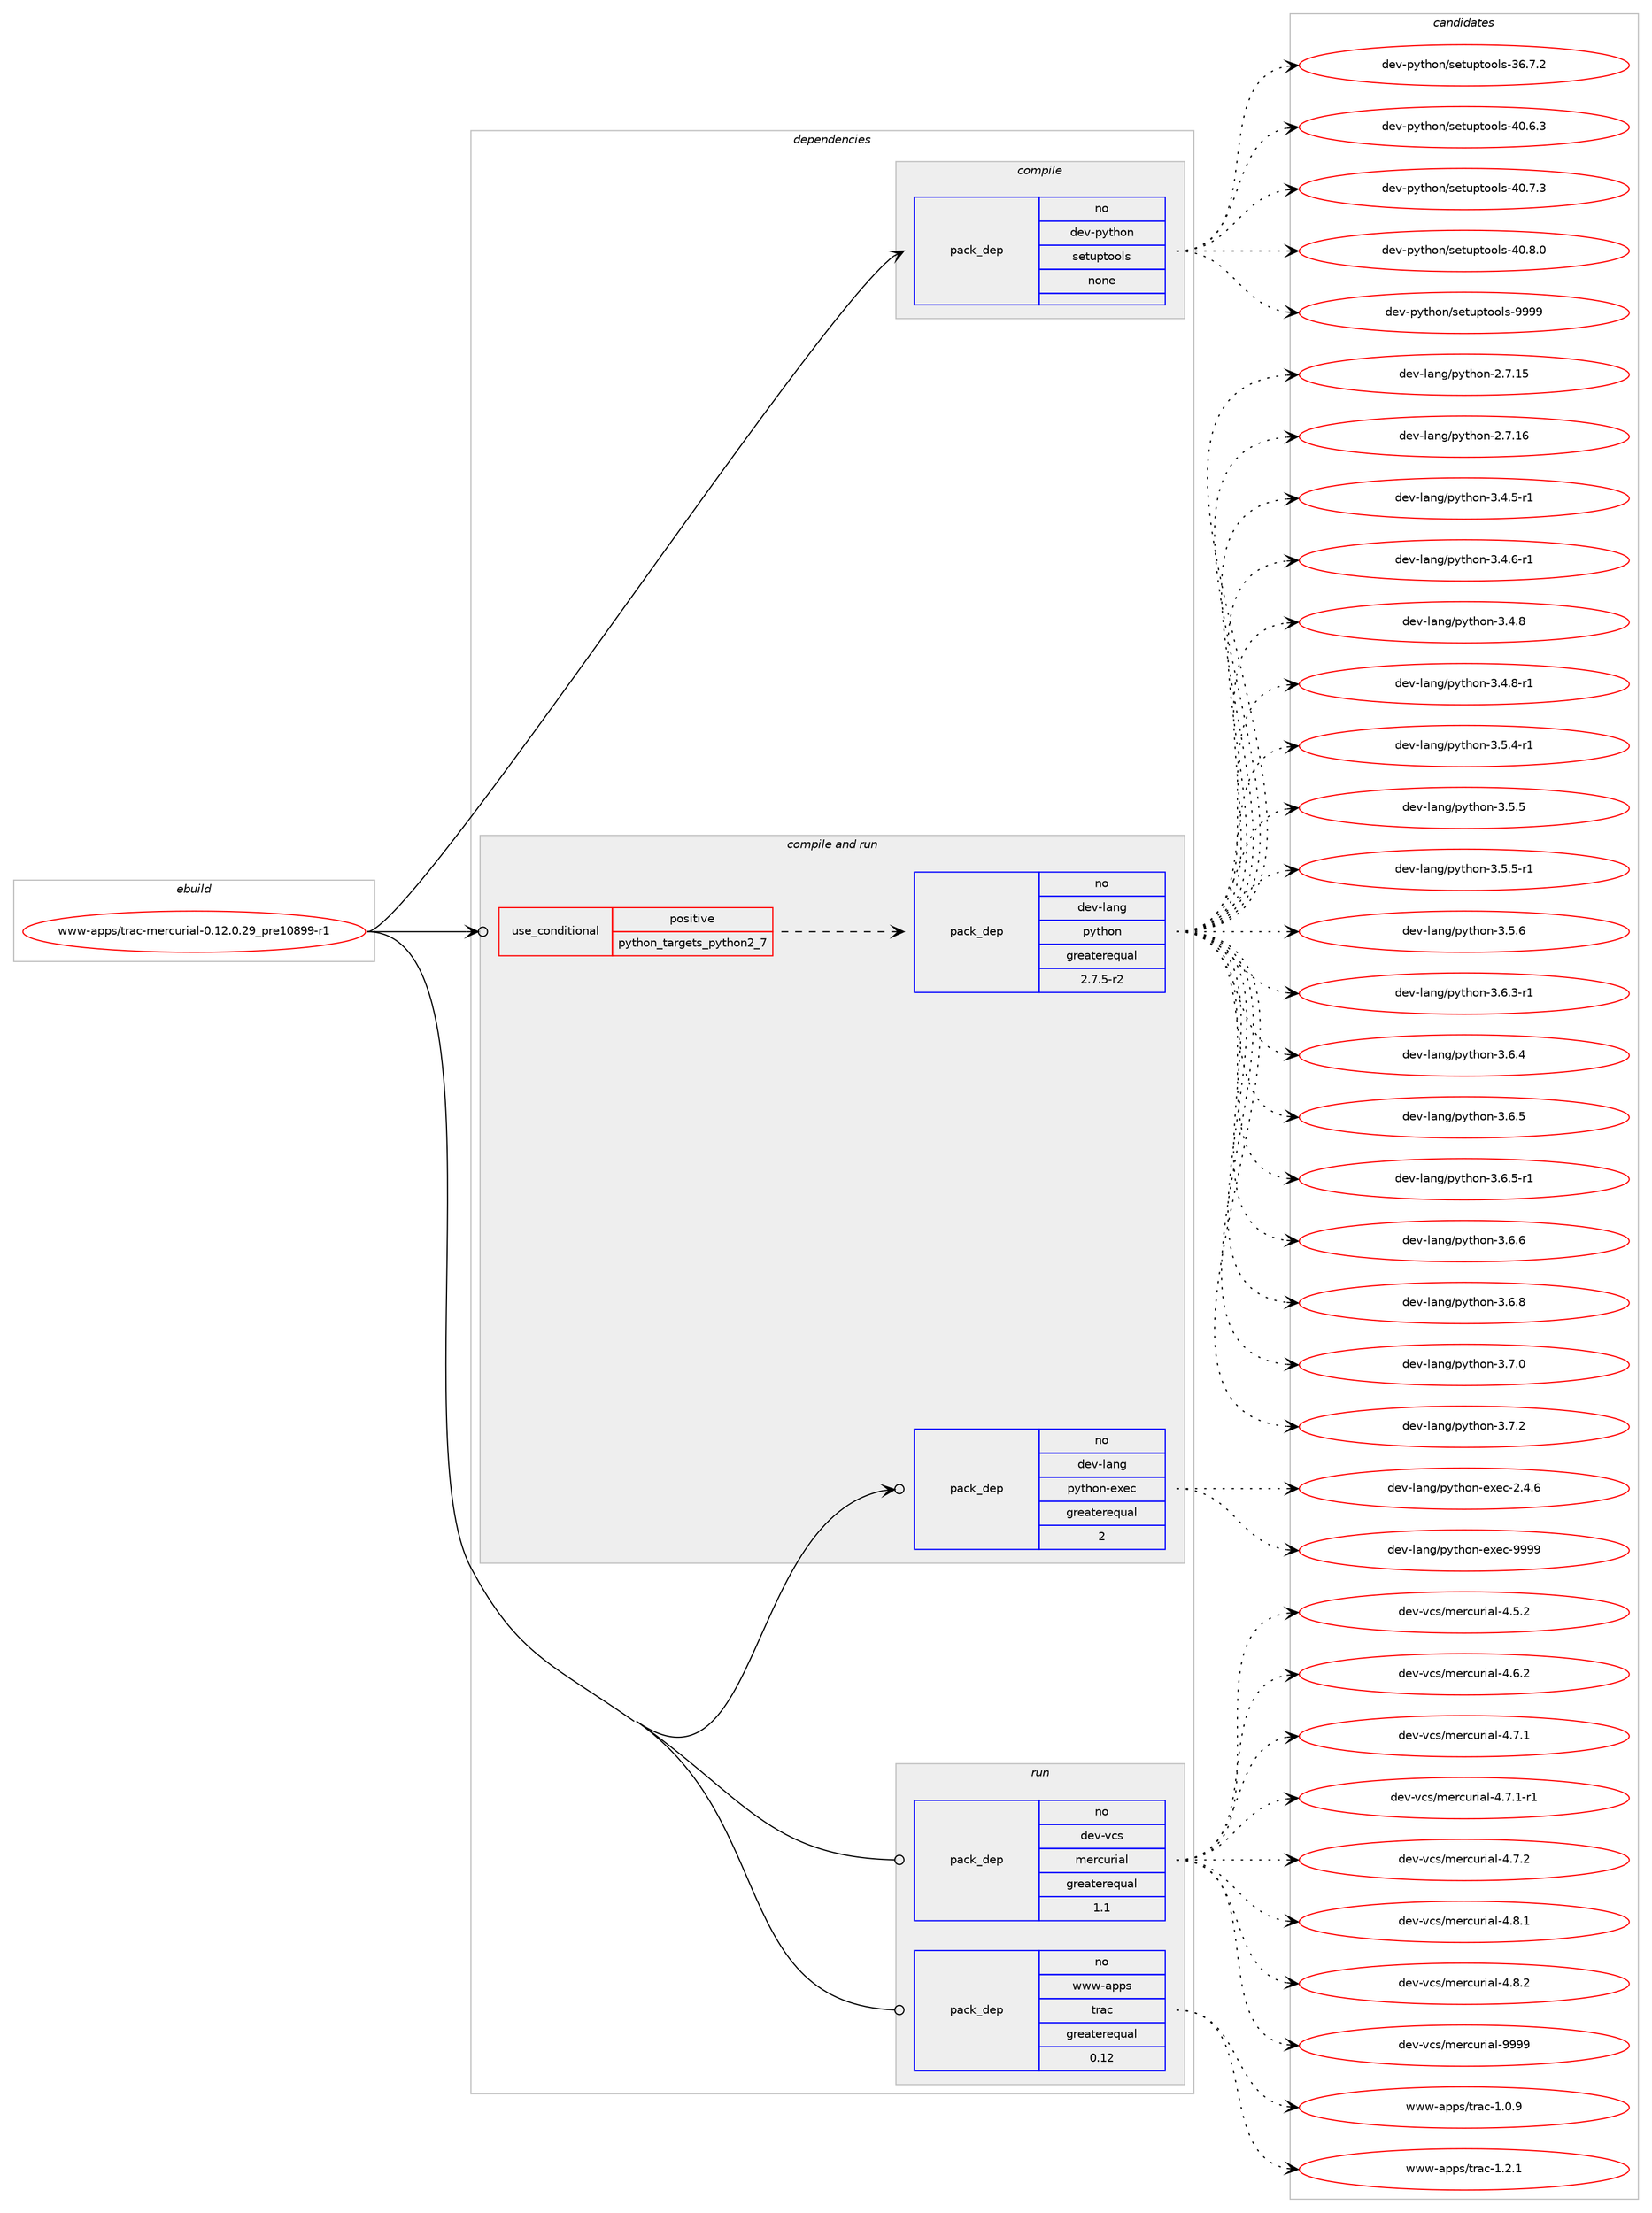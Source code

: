 digraph prolog {

# *************
# Graph options
# *************

newrank=true;
concentrate=true;
compound=true;
graph [rankdir=LR,fontname=Helvetica,fontsize=10,ranksep=1.5];#, ranksep=2.5, nodesep=0.2];
edge  [arrowhead=vee];
node  [fontname=Helvetica,fontsize=10];

# **********
# The ebuild
# **********

subgraph cluster_leftcol {
color=gray;
rank=same;
label=<<i>ebuild</i>>;
id [label="www-apps/trac-mercurial-0.12.0.29_pre10899-r1", color=red, width=4, href="../www-apps/trac-mercurial-0.12.0.29_pre10899-r1.svg"];
}

# ****************
# The dependencies
# ****************

subgraph cluster_midcol {
color=gray;
label=<<i>dependencies</i>>;
subgraph cluster_compile {
fillcolor="#eeeeee";
style=filled;
label=<<i>compile</i>>;
subgraph pack1254528 {
dependency1747385 [label=<<TABLE BORDER="0" CELLBORDER="1" CELLSPACING="0" CELLPADDING="4" WIDTH="220"><TR><TD ROWSPAN="6" CELLPADDING="30">pack_dep</TD></TR><TR><TD WIDTH="110">no</TD></TR><TR><TD>dev-python</TD></TR><TR><TD>setuptools</TD></TR><TR><TD>none</TD></TR><TR><TD></TD></TR></TABLE>>, shape=none, color=blue];
}
id:e -> dependency1747385:w [weight=20,style="solid",arrowhead="vee"];
}
subgraph cluster_compileandrun {
fillcolor="#eeeeee";
style=filled;
label=<<i>compile and run</i>>;
subgraph cond463653 {
dependency1747386 [label=<<TABLE BORDER="0" CELLBORDER="1" CELLSPACING="0" CELLPADDING="4"><TR><TD ROWSPAN="3" CELLPADDING="10">use_conditional</TD></TR><TR><TD>positive</TD></TR><TR><TD>python_targets_python2_7</TD></TR></TABLE>>, shape=none, color=red];
subgraph pack1254529 {
dependency1747387 [label=<<TABLE BORDER="0" CELLBORDER="1" CELLSPACING="0" CELLPADDING="4" WIDTH="220"><TR><TD ROWSPAN="6" CELLPADDING="30">pack_dep</TD></TR><TR><TD WIDTH="110">no</TD></TR><TR><TD>dev-lang</TD></TR><TR><TD>python</TD></TR><TR><TD>greaterequal</TD></TR><TR><TD>2.7.5-r2</TD></TR></TABLE>>, shape=none, color=blue];
}
dependency1747386:e -> dependency1747387:w [weight=20,style="dashed",arrowhead="vee"];
}
id:e -> dependency1747386:w [weight=20,style="solid",arrowhead="odotvee"];
subgraph pack1254530 {
dependency1747388 [label=<<TABLE BORDER="0" CELLBORDER="1" CELLSPACING="0" CELLPADDING="4" WIDTH="220"><TR><TD ROWSPAN="6" CELLPADDING="30">pack_dep</TD></TR><TR><TD WIDTH="110">no</TD></TR><TR><TD>dev-lang</TD></TR><TR><TD>python-exec</TD></TR><TR><TD>greaterequal</TD></TR><TR><TD>2</TD></TR></TABLE>>, shape=none, color=blue];
}
id:e -> dependency1747388:w [weight=20,style="solid",arrowhead="odotvee"];
}
subgraph cluster_run {
fillcolor="#eeeeee";
style=filled;
label=<<i>run</i>>;
subgraph pack1254531 {
dependency1747389 [label=<<TABLE BORDER="0" CELLBORDER="1" CELLSPACING="0" CELLPADDING="4" WIDTH="220"><TR><TD ROWSPAN="6" CELLPADDING="30">pack_dep</TD></TR><TR><TD WIDTH="110">no</TD></TR><TR><TD>dev-vcs</TD></TR><TR><TD>mercurial</TD></TR><TR><TD>greaterequal</TD></TR><TR><TD>1.1</TD></TR></TABLE>>, shape=none, color=blue];
}
id:e -> dependency1747389:w [weight=20,style="solid",arrowhead="odot"];
subgraph pack1254532 {
dependency1747390 [label=<<TABLE BORDER="0" CELLBORDER="1" CELLSPACING="0" CELLPADDING="4" WIDTH="220"><TR><TD ROWSPAN="6" CELLPADDING="30">pack_dep</TD></TR><TR><TD WIDTH="110">no</TD></TR><TR><TD>www-apps</TD></TR><TR><TD>trac</TD></TR><TR><TD>greaterequal</TD></TR><TR><TD>0.12</TD></TR></TABLE>>, shape=none, color=blue];
}
id:e -> dependency1747390:w [weight=20,style="solid",arrowhead="odot"];
}
}

# **************
# The candidates
# **************

subgraph cluster_choices {
rank=same;
color=gray;
label=<<i>candidates</i>>;

subgraph choice1254528 {
color=black;
nodesep=1;
choice100101118451121211161041111104711510111611711211611111110811545515446554650 [label="dev-python/setuptools-36.7.2", color=red, width=4,href="../dev-python/setuptools-36.7.2.svg"];
choice100101118451121211161041111104711510111611711211611111110811545524846544651 [label="dev-python/setuptools-40.6.3", color=red, width=4,href="../dev-python/setuptools-40.6.3.svg"];
choice100101118451121211161041111104711510111611711211611111110811545524846554651 [label="dev-python/setuptools-40.7.3", color=red, width=4,href="../dev-python/setuptools-40.7.3.svg"];
choice100101118451121211161041111104711510111611711211611111110811545524846564648 [label="dev-python/setuptools-40.8.0", color=red, width=4,href="../dev-python/setuptools-40.8.0.svg"];
choice10010111845112121116104111110471151011161171121161111111081154557575757 [label="dev-python/setuptools-9999", color=red, width=4,href="../dev-python/setuptools-9999.svg"];
dependency1747385:e -> choice100101118451121211161041111104711510111611711211611111110811545515446554650:w [style=dotted,weight="100"];
dependency1747385:e -> choice100101118451121211161041111104711510111611711211611111110811545524846544651:w [style=dotted,weight="100"];
dependency1747385:e -> choice100101118451121211161041111104711510111611711211611111110811545524846554651:w [style=dotted,weight="100"];
dependency1747385:e -> choice100101118451121211161041111104711510111611711211611111110811545524846564648:w [style=dotted,weight="100"];
dependency1747385:e -> choice10010111845112121116104111110471151011161171121161111111081154557575757:w [style=dotted,weight="100"];
}
subgraph choice1254529 {
color=black;
nodesep=1;
choice10010111845108971101034711212111610411111045504655464953 [label="dev-lang/python-2.7.15", color=red, width=4,href="../dev-lang/python-2.7.15.svg"];
choice10010111845108971101034711212111610411111045504655464954 [label="dev-lang/python-2.7.16", color=red, width=4,href="../dev-lang/python-2.7.16.svg"];
choice1001011184510897110103471121211161041111104551465246534511449 [label="dev-lang/python-3.4.5-r1", color=red, width=4,href="../dev-lang/python-3.4.5-r1.svg"];
choice1001011184510897110103471121211161041111104551465246544511449 [label="dev-lang/python-3.4.6-r1", color=red, width=4,href="../dev-lang/python-3.4.6-r1.svg"];
choice100101118451089711010347112121116104111110455146524656 [label="dev-lang/python-3.4.8", color=red, width=4,href="../dev-lang/python-3.4.8.svg"];
choice1001011184510897110103471121211161041111104551465246564511449 [label="dev-lang/python-3.4.8-r1", color=red, width=4,href="../dev-lang/python-3.4.8-r1.svg"];
choice1001011184510897110103471121211161041111104551465346524511449 [label="dev-lang/python-3.5.4-r1", color=red, width=4,href="../dev-lang/python-3.5.4-r1.svg"];
choice100101118451089711010347112121116104111110455146534653 [label="dev-lang/python-3.5.5", color=red, width=4,href="../dev-lang/python-3.5.5.svg"];
choice1001011184510897110103471121211161041111104551465346534511449 [label="dev-lang/python-3.5.5-r1", color=red, width=4,href="../dev-lang/python-3.5.5-r1.svg"];
choice100101118451089711010347112121116104111110455146534654 [label="dev-lang/python-3.5.6", color=red, width=4,href="../dev-lang/python-3.5.6.svg"];
choice1001011184510897110103471121211161041111104551465446514511449 [label="dev-lang/python-3.6.3-r1", color=red, width=4,href="../dev-lang/python-3.6.3-r1.svg"];
choice100101118451089711010347112121116104111110455146544652 [label="dev-lang/python-3.6.4", color=red, width=4,href="../dev-lang/python-3.6.4.svg"];
choice100101118451089711010347112121116104111110455146544653 [label="dev-lang/python-3.6.5", color=red, width=4,href="../dev-lang/python-3.6.5.svg"];
choice1001011184510897110103471121211161041111104551465446534511449 [label="dev-lang/python-3.6.5-r1", color=red, width=4,href="../dev-lang/python-3.6.5-r1.svg"];
choice100101118451089711010347112121116104111110455146544654 [label="dev-lang/python-3.6.6", color=red, width=4,href="../dev-lang/python-3.6.6.svg"];
choice100101118451089711010347112121116104111110455146544656 [label="dev-lang/python-3.6.8", color=red, width=4,href="../dev-lang/python-3.6.8.svg"];
choice100101118451089711010347112121116104111110455146554648 [label="dev-lang/python-3.7.0", color=red, width=4,href="../dev-lang/python-3.7.0.svg"];
choice100101118451089711010347112121116104111110455146554650 [label="dev-lang/python-3.7.2", color=red, width=4,href="../dev-lang/python-3.7.2.svg"];
dependency1747387:e -> choice10010111845108971101034711212111610411111045504655464953:w [style=dotted,weight="100"];
dependency1747387:e -> choice10010111845108971101034711212111610411111045504655464954:w [style=dotted,weight="100"];
dependency1747387:e -> choice1001011184510897110103471121211161041111104551465246534511449:w [style=dotted,weight="100"];
dependency1747387:e -> choice1001011184510897110103471121211161041111104551465246544511449:w [style=dotted,weight="100"];
dependency1747387:e -> choice100101118451089711010347112121116104111110455146524656:w [style=dotted,weight="100"];
dependency1747387:e -> choice1001011184510897110103471121211161041111104551465246564511449:w [style=dotted,weight="100"];
dependency1747387:e -> choice1001011184510897110103471121211161041111104551465346524511449:w [style=dotted,weight="100"];
dependency1747387:e -> choice100101118451089711010347112121116104111110455146534653:w [style=dotted,weight="100"];
dependency1747387:e -> choice1001011184510897110103471121211161041111104551465346534511449:w [style=dotted,weight="100"];
dependency1747387:e -> choice100101118451089711010347112121116104111110455146534654:w [style=dotted,weight="100"];
dependency1747387:e -> choice1001011184510897110103471121211161041111104551465446514511449:w [style=dotted,weight="100"];
dependency1747387:e -> choice100101118451089711010347112121116104111110455146544652:w [style=dotted,weight="100"];
dependency1747387:e -> choice100101118451089711010347112121116104111110455146544653:w [style=dotted,weight="100"];
dependency1747387:e -> choice1001011184510897110103471121211161041111104551465446534511449:w [style=dotted,weight="100"];
dependency1747387:e -> choice100101118451089711010347112121116104111110455146544654:w [style=dotted,weight="100"];
dependency1747387:e -> choice100101118451089711010347112121116104111110455146544656:w [style=dotted,weight="100"];
dependency1747387:e -> choice100101118451089711010347112121116104111110455146554648:w [style=dotted,weight="100"];
dependency1747387:e -> choice100101118451089711010347112121116104111110455146554650:w [style=dotted,weight="100"];
}
subgraph choice1254530 {
color=black;
nodesep=1;
choice1001011184510897110103471121211161041111104510112010199455046524654 [label="dev-lang/python-exec-2.4.6", color=red, width=4,href="../dev-lang/python-exec-2.4.6.svg"];
choice10010111845108971101034711212111610411111045101120101994557575757 [label="dev-lang/python-exec-9999", color=red, width=4,href="../dev-lang/python-exec-9999.svg"];
dependency1747388:e -> choice1001011184510897110103471121211161041111104510112010199455046524654:w [style=dotted,weight="100"];
dependency1747388:e -> choice10010111845108971101034711212111610411111045101120101994557575757:w [style=dotted,weight="100"];
}
subgraph choice1254531 {
color=black;
nodesep=1;
choice1001011184511899115471091011149911711410597108455246534650 [label="dev-vcs/mercurial-4.5.2", color=red, width=4,href="../dev-vcs/mercurial-4.5.2.svg"];
choice1001011184511899115471091011149911711410597108455246544650 [label="dev-vcs/mercurial-4.6.2", color=red, width=4,href="../dev-vcs/mercurial-4.6.2.svg"];
choice1001011184511899115471091011149911711410597108455246554649 [label="dev-vcs/mercurial-4.7.1", color=red, width=4,href="../dev-vcs/mercurial-4.7.1.svg"];
choice10010111845118991154710910111499117114105971084552465546494511449 [label="dev-vcs/mercurial-4.7.1-r1", color=red, width=4,href="../dev-vcs/mercurial-4.7.1-r1.svg"];
choice1001011184511899115471091011149911711410597108455246554650 [label="dev-vcs/mercurial-4.7.2", color=red, width=4,href="../dev-vcs/mercurial-4.7.2.svg"];
choice1001011184511899115471091011149911711410597108455246564649 [label="dev-vcs/mercurial-4.8.1", color=red, width=4,href="../dev-vcs/mercurial-4.8.1.svg"];
choice1001011184511899115471091011149911711410597108455246564650 [label="dev-vcs/mercurial-4.8.2", color=red, width=4,href="../dev-vcs/mercurial-4.8.2.svg"];
choice10010111845118991154710910111499117114105971084557575757 [label="dev-vcs/mercurial-9999", color=red, width=4,href="../dev-vcs/mercurial-9999.svg"];
dependency1747389:e -> choice1001011184511899115471091011149911711410597108455246534650:w [style=dotted,weight="100"];
dependency1747389:e -> choice1001011184511899115471091011149911711410597108455246544650:w [style=dotted,weight="100"];
dependency1747389:e -> choice1001011184511899115471091011149911711410597108455246554649:w [style=dotted,weight="100"];
dependency1747389:e -> choice10010111845118991154710910111499117114105971084552465546494511449:w [style=dotted,weight="100"];
dependency1747389:e -> choice1001011184511899115471091011149911711410597108455246554650:w [style=dotted,weight="100"];
dependency1747389:e -> choice1001011184511899115471091011149911711410597108455246564649:w [style=dotted,weight="100"];
dependency1747389:e -> choice1001011184511899115471091011149911711410597108455246564650:w [style=dotted,weight="100"];
dependency1747389:e -> choice10010111845118991154710910111499117114105971084557575757:w [style=dotted,weight="100"];
}
subgraph choice1254532 {
color=black;
nodesep=1;
choice1191191194597112112115471161149799454946484657 [label="www-apps/trac-1.0.9", color=red, width=4,href="../www-apps/trac-1.0.9.svg"];
choice1191191194597112112115471161149799454946504649 [label="www-apps/trac-1.2.1", color=red, width=4,href="../www-apps/trac-1.2.1.svg"];
dependency1747390:e -> choice1191191194597112112115471161149799454946484657:w [style=dotted,weight="100"];
dependency1747390:e -> choice1191191194597112112115471161149799454946504649:w [style=dotted,weight="100"];
}
}

}
